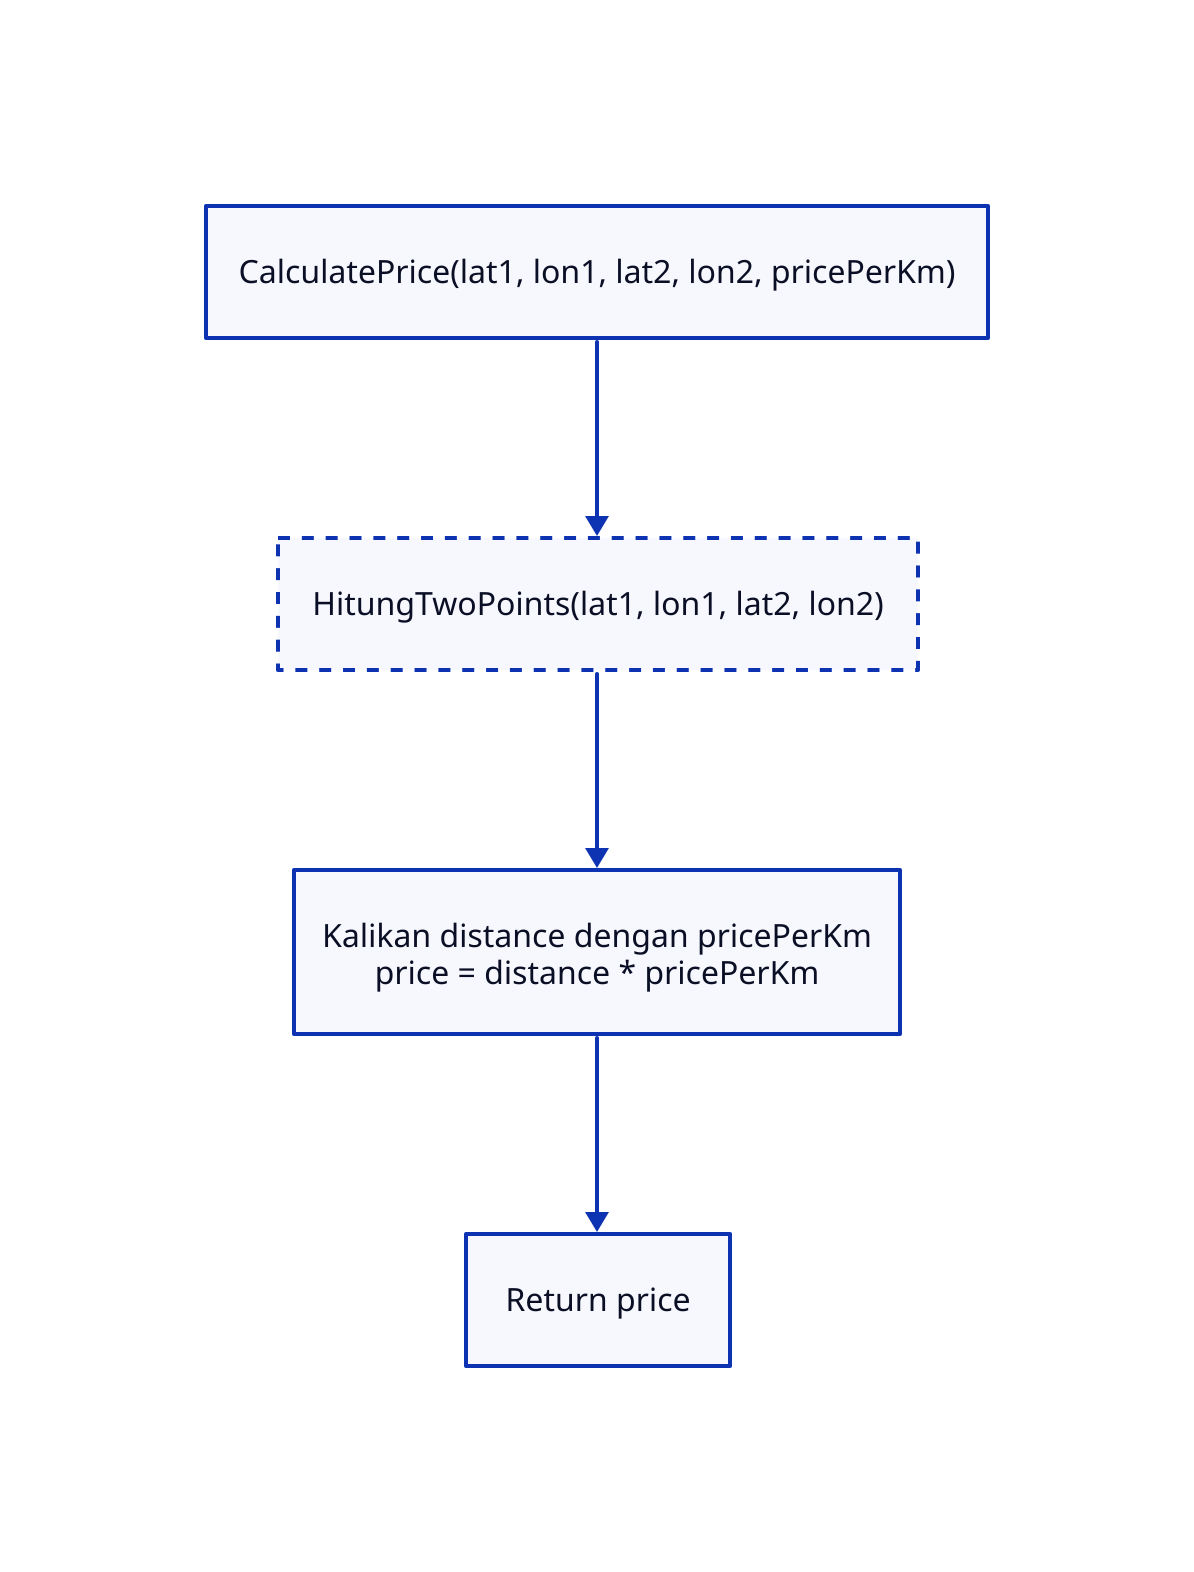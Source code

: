 style: {
  stroke-width: 2
}

CalculatePrice: {
  label: "CalculatePrice(lat1, lon1, lat2, lon2, pricePerKm)"
  shape: rectangle
}

callHitung: {
  label: "HitungTwoPoints(lat1, lon1, lat2, lon2)"
  style: {
    stroke-dash: 3
  }
}

multiply: {
  label: "Kalikan distance dengan pricePerKm\nprice = distance * pricePerKm"
  shape: rectangle
}

returnPrice: {
  label: "Return price"
  shape: rectangle
}

CalculatePrice -> callHitung
callHitung -> multiply
multiply -> returnPrice
